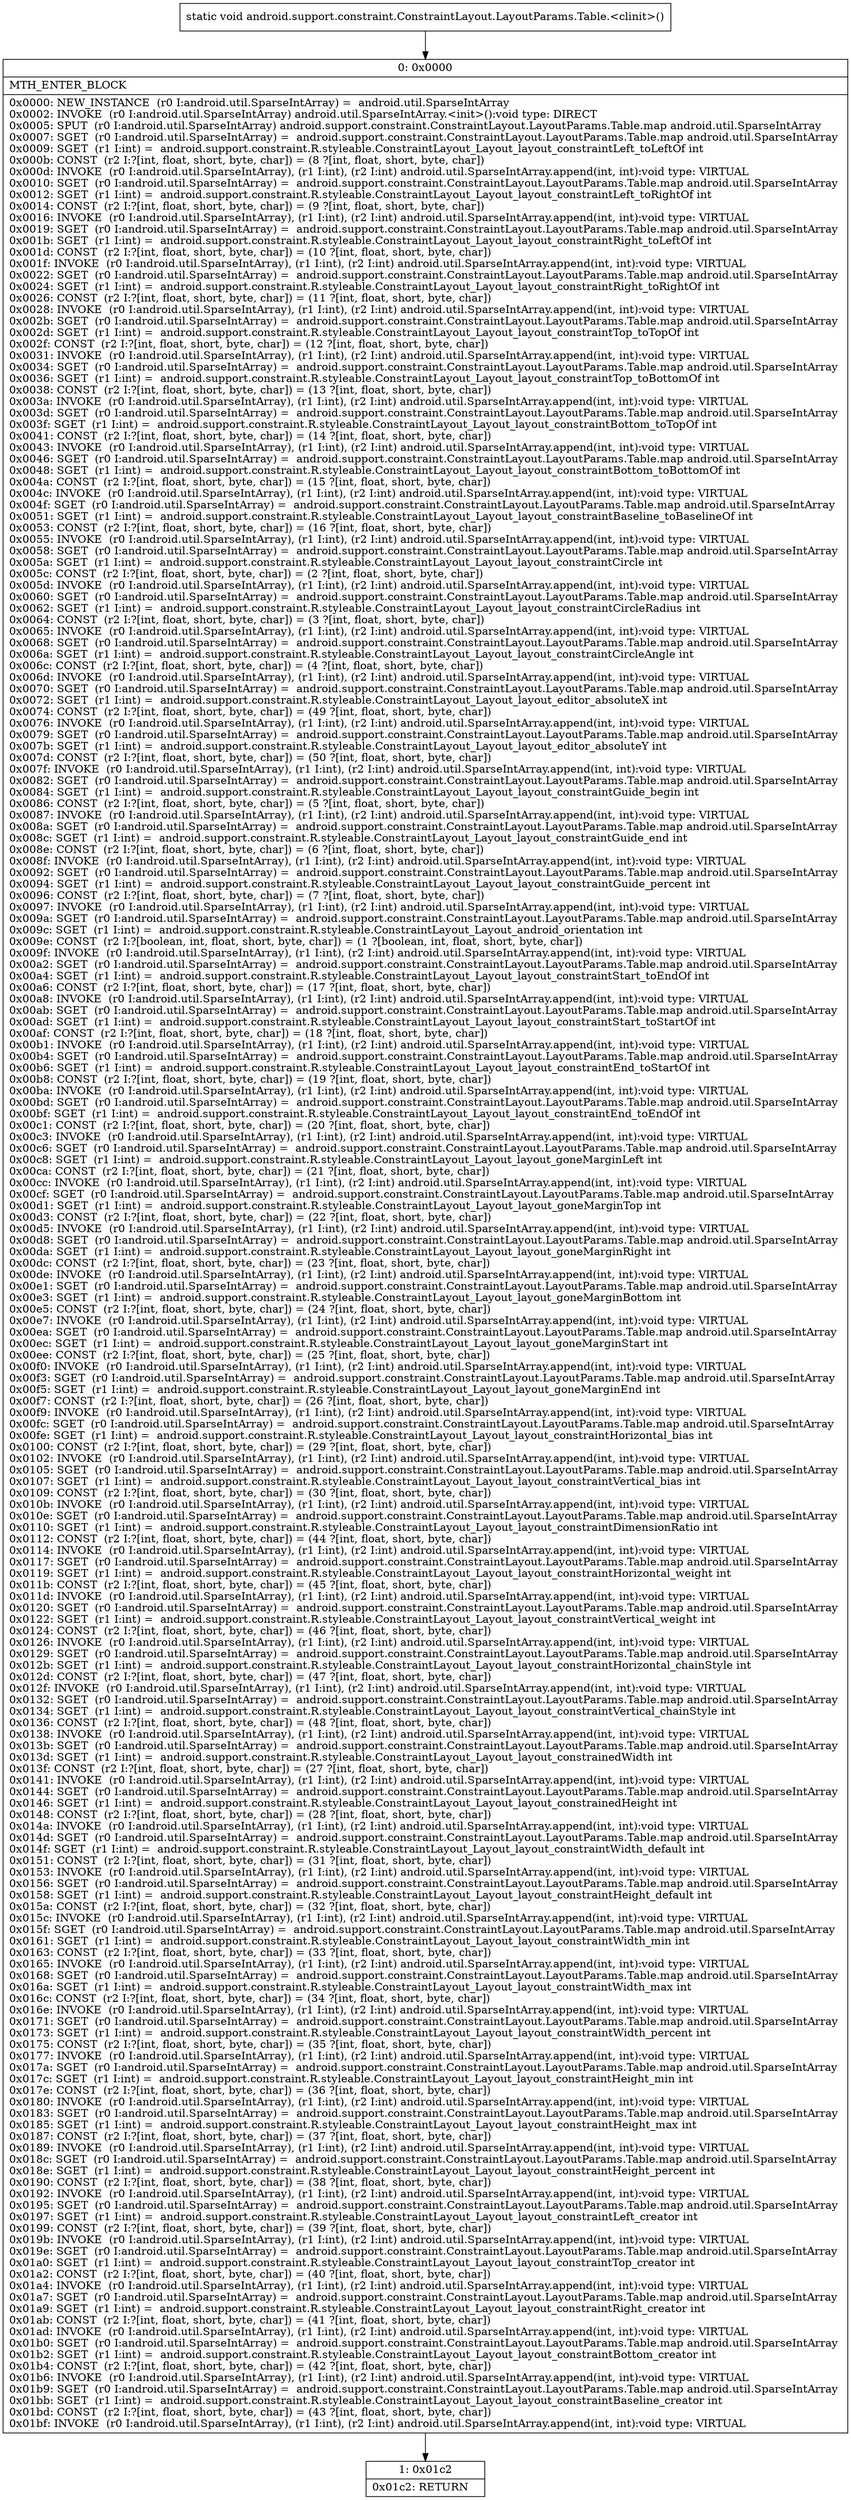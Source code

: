 digraph "CFG forandroid.support.constraint.ConstraintLayout.LayoutParams.Table.\<clinit\>()V" {
Node_0 [shape=record,label="{0\:\ 0x0000|MTH_ENTER_BLOCK\l|0x0000: NEW_INSTANCE  (r0 I:android.util.SparseIntArray) =  android.util.SparseIntArray \l0x0002: INVOKE  (r0 I:android.util.SparseIntArray) android.util.SparseIntArray.\<init\>():void type: DIRECT \l0x0005: SPUT  (r0 I:android.util.SparseIntArray) android.support.constraint.ConstraintLayout.LayoutParams.Table.map android.util.SparseIntArray \l0x0007: SGET  (r0 I:android.util.SparseIntArray) =  android.support.constraint.ConstraintLayout.LayoutParams.Table.map android.util.SparseIntArray \l0x0009: SGET  (r1 I:int) =  android.support.constraint.R.styleable.ConstraintLayout_Layout_layout_constraintLeft_toLeftOf int \l0x000b: CONST  (r2 I:?[int, float, short, byte, char]) = (8 ?[int, float, short, byte, char]) \l0x000d: INVOKE  (r0 I:android.util.SparseIntArray), (r1 I:int), (r2 I:int) android.util.SparseIntArray.append(int, int):void type: VIRTUAL \l0x0010: SGET  (r0 I:android.util.SparseIntArray) =  android.support.constraint.ConstraintLayout.LayoutParams.Table.map android.util.SparseIntArray \l0x0012: SGET  (r1 I:int) =  android.support.constraint.R.styleable.ConstraintLayout_Layout_layout_constraintLeft_toRightOf int \l0x0014: CONST  (r2 I:?[int, float, short, byte, char]) = (9 ?[int, float, short, byte, char]) \l0x0016: INVOKE  (r0 I:android.util.SparseIntArray), (r1 I:int), (r2 I:int) android.util.SparseIntArray.append(int, int):void type: VIRTUAL \l0x0019: SGET  (r0 I:android.util.SparseIntArray) =  android.support.constraint.ConstraintLayout.LayoutParams.Table.map android.util.SparseIntArray \l0x001b: SGET  (r1 I:int) =  android.support.constraint.R.styleable.ConstraintLayout_Layout_layout_constraintRight_toLeftOf int \l0x001d: CONST  (r2 I:?[int, float, short, byte, char]) = (10 ?[int, float, short, byte, char]) \l0x001f: INVOKE  (r0 I:android.util.SparseIntArray), (r1 I:int), (r2 I:int) android.util.SparseIntArray.append(int, int):void type: VIRTUAL \l0x0022: SGET  (r0 I:android.util.SparseIntArray) =  android.support.constraint.ConstraintLayout.LayoutParams.Table.map android.util.SparseIntArray \l0x0024: SGET  (r1 I:int) =  android.support.constraint.R.styleable.ConstraintLayout_Layout_layout_constraintRight_toRightOf int \l0x0026: CONST  (r2 I:?[int, float, short, byte, char]) = (11 ?[int, float, short, byte, char]) \l0x0028: INVOKE  (r0 I:android.util.SparseIntArray), (r1 I:int), (r2 I:int) android.util.SparseIntArray.append(int, int):void type: VIRTUAL \l0x002b: SGET  (r0 I:android.util.SparseIntArray) =  android.support.constraint.ConstraintLayout.LayoutParams.Table.map android.util.SparseIntArray \l0x002d: SGET  (r1 I:int) =  android.support.constraint.R.styleable.ConstraintLayout_Layout_layout_constraintTop_toTopOf int \l0x002f: CONST  (r2 I:?[int, float, short, byte, char]) = (12 ?[int, float, short, byte, char]) \l0x0031: INVOKE  (r0 I:android.util.SparseIntArray), (r1 I:int), (r2 I:int) android.util.SparseIntArray.append(int, int):void type: VIRTUAL \l0x0034: SGET  (r0 I:android.util.SparseIntArray) =  android.support.constraint.ConstraintLayout.LayoutParams.Table.map android.util.SparseIntArray \l0x0036: SGET  (r1 I:int) =  android.support.constraint.R.styleable.ConstraintLayout_Layout_layout_constraintTop_toBottomOf int \l0x0038: CONST  (r2 I:?[int, float, short, byte, char]) = (13 ?[int, float, short, byte, char]) \l0x003a: INVOKE  (r0 I:android.util.SparseIntArray), (r1 I:int), (r2 I:int) android.util.SparseIntArray.append(int, int):void type: VIRTUAL \l0x003d: SGET  (r0 I:android.util.SparseIntArray) =  android.support.constraint.ConstraintLayout.LayoutParams.Table.map android.util.SparseIntArray \l0x003f: SGET  (r1 I:int) =  android.support.constraint.R.styleable.ConstraintLayout_Layout_layout_constraintBottom_toTopOf int \l0x0041: CONST  (r2 I:?[int, float, short, byte, char]) = (14 ?[int, float, short, byte, char]) \l0x0043: INVOKE  (r0 I:android.util.SparseIntArray), (r1 I:int), (r2 I:int) android.util.SparseIntArray.append(int, int):void type: VIRTUAL \l0x0046: SGET  (r0 I:android.util.SparseIntArray) =  android.support.constraint.ConstraintLayout.LayoutParams.Table.map android.util.SparseIntArray \l0x0048: SGET  (r1 I:int) =  android.support.constraint.R.styleable.ConstraintLayout_Layout_layout_constraintBottom_toBottomOf int \l0x004a: CONST  (r2 I:?[int, float, short, byte, char]) = (15 ?[int, float, short, byte, char]) \l0x004c: INVOKE  (r0 I:android.util.SparseIntArray), (r1 I:int), (r2 I:int) android.util.SparseIntArray.append(int, int):void type: VIRTUAL \l0x004f: SGET  (r0 I:android.util.SparseIntArray) =  android.support.constraint.ConstraintLayout.LayoutParams.Table.map android.util.SparseIntArray \l0x0051: SGET  (r1 I:int) =  android.support.constraint.R.styleable.ConstraintLayout_Layout_layout_constraintBaseline_toBaselineOf int \l0x0053: CONST  (r2 I:?[int, float, short, byte, char]) = (16 ?[int, float, short, byte, char]) \l0x0055: INVOKE  (r0 I:android.util.SparseIntArray), (r1 I:int), (r2 I:int) android.util.SparseIntArray.append(int, int):void type: VIRTUAL \l0x0058: SGET  (r0 I:android.util.SparseIntArray) =  android.support.constraint.ConstraintLayout.LayoutParams.Table.map android.util.SparseIntArray \l0x005a: SGET  (r1 I:int) =  android.support.constraint.R.styleable.ConstraintLayout_Layout_layout_constraintCircle int \l0x005c: CONST  (r2 I:?[int, float, short, byte, char]) = (2 ?[int, float, short, byte, char]) \l0x005d: INVOKE  (r0 I:android.util.SparseIntArray), (r1 I:int), (r2 I:int) android.util.SparseIntArray.append(int, int):void type: VIRTUAL \l0x0060: SGET  (r0 I:android.util.SparseIntArray) =  android.support.constraint.ConstraintLayout.LayoutParams.Table.map android.util.SparseIntArray \l0x0062: SGET  (r1 I:int) =  android.support.constraint.R.styleable.ConstraintLayout_Layout_layout_constraintCircleRadius int \l0x0064: CONST  (r2 I:?[int, float, short, byte, char]) = (3 ?[int, float, short, byte, char]) \l0x0065: INVOKE  (r0 I:android.util.SparseIntArray), (r1 I:int), (r2 I:int) android.util.SparseIntArray.append(int, int):void type: VIRTUAL \l0x0068: SGET  (r0 I:android.util.SparseIntArray) =  android.support.constraint.ConstraintLayout.LayoutParams.Table.map android.util.SparseIntArray \l0x006a: SGET  (r1 I:int) =  android.support.constraint.R.styleable.ConstraintLayout_Layout_layout_constraintCircleAngle int \l0x006c: CONST  (r2 I:?[int, float, short, byte, char]) = (4 ?[int, float, short, byte, char]) \l0x006d: INVOKE  (r0 I:android.util.SparseIntArray), (r1 I:int), (r2 I:int) android.util.SparseIntArray.append(int, int):void type: VIRTUAL \l0x0070: SGET  (r0 I:android.util.SparseIntArray) =  android.support.constraint.ConstraintLayout.LayoutParams.Table.map android.util.SparseIntArray \l0x0072: SGET  (r1 I:int) =  android.support.constraint.R.styleable.ConstraintLayout_Layout_layout_editor_absoluteX int \l0x0074: CONST  (r2 I:?[int, float, short, byte, char]) = (49 ?[int, float, short, byte, char]) \l0x0076: INVOKE  (r0 I:android.util.SparseIntArray), (r1 I:int), (r2 I:int) android.util.SparseIntArray.append(int, int):void type: VIRTUAL \l0x0079: SGET  (r0 I:android.util.SparseIntArray) =  android.support.constraint.ConstraintLayout.LayoutParams.Table.map android.util.SparseIntArray \l0x007b: SGET  (r1 I:int) =  android.support.constraint.R.styleable.ConstraintLayout_Layout_layout_editor_absoluteY int \l0x007d: CONST  (r2 I:?[int, float, short, byte, char]) = (50 ?[int, float, short, byte, char]) \l0x007f: INVOKE  (r0 I:android.util.SparseIntArray), (r1 I:int), (r2 I:int) android.util.SparseIntArray.append(int, int):void type: VIRTUAL \l0x0082: SGET  (r0 I:android.util.SparseIntArray) =  android.support.constraint.ConstraintLayout.LayoutParams.Table.map android.util.SparseIntArray \l0x0084: SGET  (r1 I:int) =  android.support.constraint.R.styleable.ConstraintLayout_Layout_layout_constraintGuide_begin int \l0x0086: CONST  (r2 I:?[int, float, short, byte, char]) = (5 ?[int, float, short, byte, char]) \l0x0087: INVOKE  (r0 I:android.util.SparseIntArray), (r1 I:int), (r2 I:int) android.util.SparseIntArray.append(int, int):void type: VIRTUAL \l0x008a: SGET  (r0 I:android.util.SparseIntArray) =  android.support.constraint.ConstraintLayout.LayoutParams.Table.map android.util.SparseIntArray \l0x008c: SGET  (r1 I:int) =  android.support.constraint.R.styleable.ConstraintLayout_Layout_layout_constraintGuide_end int \l0x008e: CONST  (r2 I:?[int, float, short, byte, char]) = (6 ?[int, float, short, byte, char]) \l0x008f: INVOKE  (r0 I:android.util.SparseIntArray), (r1 I:int), (r2 I:int) android.util.SparseIntArray.append(int, int):void type: VIRTUAL \l0x0092: SGET  (r0 I:android.util.SparseIntArray) =  android.support.constraint.ConstraintLayout.LayoutParams.Table.map android.util.SparseIntArray \l0x0094: SGET  (r1 I:int) =  android.support.constraint.R.styleable.ConstraintLayout_Layout_layout_constraintGuide_percent int \l0x0096: CONST  (r2 I:?[int, float, short, byte, char]) = (7 ?[int, float, short, byte, char]) \l0x0097: INVOKE  (r0 I:android.util.SparseIntArray), (r1 I:int), (r2 I:int) android.util.SparseIntArray.append(int, int):void type: VIRTUAL \l0x009a: SGET  (r0 I:android.util.SparseIntArray) =  android.support.constraint.ConstraintLayout.LayoutParams.Table.map android.util.SparseIntArray \l0x009c: SGET  (r1 I:int) =  android.support.constraint.R.styleable.ConstraintLayout_Layout_android_orientation int \l0x009e: CONST  (r2 I:?[boolean, int, float, short, byte, char]) = (1 ?[boolean, int, float, short, byte, char]) \l0x009f: INVOKE  (r0 I:android.util.SparseIntArray), (r1 I:int), (r2 I:int) android.util.SparseIntArray.append(int, int):void type: VIRTUAL \l0x00a2: SGET  (r0 I:android.util.SparseIntArray) =  android.support.constraint.ConstraintLayout.LayoutParams.Table.map android.util.SparseIntArray \l0x00a4: SGET  (r1 I:int) =  android.support.constraint.R.styleable.ConstraintLayout_Layout_layout_constraintStart_toEndOf int \l0x00a6: CONST  (r2 I:?[int, float, short, byte, char]) = (17 ?[int, float, short, byte, char]) \l0x00a8: INVOKE  (r0 I:android.util.SparseIntArray), (r1 I:int), (r2 I:int) android.util.SparseIntArray.append(int, int):void type: VIRTUAL \l0x00ab: SGET  (r0 I:android.util.SparseIntArray) =  android.support.constraint.ConstraintLayout.LayoutParams.Table.map android.util.SparseIntArray \l0x00ad: SGET  (r1 I:int) =  android.support.constraint.R.styleable.ConstraintLayout_Layout_layout_constraintStart_toStartOf int \l0x00af: CONST  (r2 I:?[int, float, short, byte, char]) = (18 ?[int, float, short, byte, char]) \l0x00b1: INVOKE  (r0 I:android.util.SparseIntArray), (r1 I:int), (r2 I:int) android.util.SparseIntArray.append(int, int):void type: VIRTUAL \l0x00b4: SGET  (r0 I:android.util.SparseIntArray) =  android.support.constraint.ConstraintLayout.LayoutParams.Table.map android.util.SparseIntArray \l0x00b6: SGET  (r1 I:int) =  android.support.constraint.R.styleable.ConstraintLayout_Layout_layout_constraintEnd_toStartOf int \l0x00b8: CONST  (r2 I:?[int, float, short, byte, char]) = (19 ?[int, float, short, byte, char]) \l0x00ba: INVOKE  (r0 I:android.util.SparseIntArray), (r1 I:int), (r2 I:int) android.util.SparseIntArray.append(int, int):void type: VIRTUAL \l0x00bd: SGET  (r0 I:android.util.SparseIntArray) =  android.support.constraint.ConstraintLayout.LayoutParams.Table.map android.util.SparseIntArray \l0x00bf: SGET  (r1 I:int) =  android.support.constraint.R.styleable.ConstraintLayout_Layout_layout_constraintEnd_toEndOf int \l0x00c1: CONST  (r2 I:?[int, float, short, byte, char]) = (20 ?[int, float, short, byte, char]) \l0x00c3: INVOKE  (r0 I:android.util.SparseIntArray), (r1 I:int), (r2 I:int) android.util.SparseIntArray.append(int, int):void type: VIRTUAL \l0x00c6: SGET  (r0 I:android.util.SparseIntArray) =  android.support.constraint.ConstraintLayout.LayoutParams.Table.map android.util.SparseIntArray \l0x00c8: SGET  (r1 I:int) =  android.support.constraint.R.styleable.ConstraintLayout_Layout_layout_goneMarginLeft int \l0x00ca: CONST  (r2 I:?[int, float, short, byte, char]) = (21 ?[int, float, short, byte, char]) \l0x00cc: INVOKE  (r0 I:android.util.SparseIntArray), (r1 I:int), (r2 I:int) android.util.SparseIntArray.append(int, int):void type: VIRTUAL \l0x00cf: SGET  (r0 I:android.util.SparseIntArray) =  android.support.constraint.ConstraintLayout.LayoutParams.Table.map android.util.SparseIntArray \l0x00d1: SGET  (r1 I:int) =  android.support.constraint.R.styleable.ConstraintLayout_Layout_layout_goneMarginTop int \l0x00d3: CONST  (r2 I:?[int, float, short, byte, char]) = (22 ?[int, float, short, byte, char]) \l0x00d5: INVOKE  (r0 I:android.util.SparseIntArray), (r1 I:int), (r2 I:int) android.util.SparseIntArray.append(int, int):void type: VIRTUAL \l0x00d8: SGET  (r0 I:android.util.SparseIntArray) =  android.support.constraint.ConstraintLayout.LayoutParams.Table.map android.util.SparseIntArray \l0x00da: SGET  (r1 I:int) =  android.support.constraint.R.styleable.ConstraintLayout_Layout_layout_goneMarginRight int \l0x00dc: CONST  (r2 I:?[int, float, short, byte, char]) = (23 ?[int, float, short, byte, char]) \l0x00de: INVOKE  (r0 I:android.util.SparseIntArray), (r1 I:int), (r2 I:int) android.util.SparseIntArray.append(int, int):void type: VIRTUAL \l0x00e1: SGET  (r0 I:android.util.SparseIntArray) =  android.support.constraint.ConstraintLayout.LayoutParams.Table.map android.util.SparseIntArray \l0x00e3: SGET  (r1 I:int) =  android.support.constraint.R.styleable.ConstraintLayout_Layout_layout_goneMarginBottom int \l0x00e5: CONST  (r2 I:?[int, float, short, byte, char]) = (24 ?[int, float, short, byte, char]) \l0x00e7: INVOKE  (r0 I:android.util.SparseIntArray), (r1 I:int), (r2 I:int) android.util.SparseIntArray.append(int, int):void type: VIRTUAL \l0x00ea: SGET  (r0 I:android.util.SparseIntArray) =  android.support.constraint.ConstraintLayout.LayoutParams.Table.map android.util.SparseIntArray \l0x00ec: SGET  (r1 I:int) =  android.support.constraint.R.styleable.ConstraintLayout_Layout_layout_goneMarginStart int \l0x00ee: CONST  (r2 I:?[int, float, short, byte, char]) = (25 ?[int, float, short, byte, char]) \l0x00f0: INVOKE  (r0 I:android.util.SparseIntArray), (r1 I:int), (r2 I:int) android.util.SparseIntArray.append(int, int):void type: VIRTUAL \l0x00f3: SGET  (r0 I:android.util.SparseIntArray) =  android.support.constraint.ConstraintLayout.LayoutParams.Table.map android.util.SparseIntArray \l0x00f5: SGET  (r1 I:int) =  android.support.constraint.R.styleable.ConstraintLayout_Layout_layout_goneMarginEnd int \l0x00f7: CONST  (r2 I:?[int, float, short, byte, char]) = (26 ?[int, float, short, byte, char]) \l0x00f9: INVOKE  (r0 I:android.util.SparseIntArray), (r1 I:int), (r2 I:int) android.util.SparseIntArray.append(int, int):void type: VIRTUAL \l0x00fc: SGET  (r0 I:android.util.SparseIntArray) =  android.support.constraint.ConstraintLayout.LayoutParams.Table.map android.util.SparseIntArray \l0x00fe: SGET  (r1 I:int) =  android.support.constraint.R.styleable.ConstraintLayout_Layout_layout_constraintHorizontal_bias int \l0x0100: CONST  (r2 I:?[int, float, short, byte, char]) = (29 ?[int, float, short, byte, char]) \l0x0102: INVOKE  (r0 I:android.util.SparseIntArray), (r1 I:int), (r2 I:int) android.util.SparseIntArray.append(int, int):void type: VIRTUAL \l0x0105: SGET  (r0 I:android.util.SparseIntArray) =  android.support.constraint.ConstraintLayout.LayoutParams.Table.map android.util.SparseIntArray \l0x0107: SGET  (r1 I:int) =  android.support.constraint.R.styleable.ConstraintLayout_Layout_layout_constraintVertical_bias int \l0x0109: CONST  (r2 I:?[int, float, short, byte, char]) = (30 ?[int, float, short, byte, char]) \l0x010b: INVOKE  (r0 I:android.util.SparseIntArray), (r1 I:int), (r2 I:int) android.util.SparseIntArray.append(int, int):void type: VIRTUAL \l0x010e: SGET  (r0 I:android.util.SparseIntArray) =  android.support.constraint.ConstraintLayout.LayoutParams.Table.map android.util.SparseIntArray \l0x0110: SGET  (r1 I:int) =  android.support.constraint.R.styleable.ConstraintLayout_Layout_layout_constraintDimensionRatio int \l0x0112: CONST  (r2 I:?[int, float, short, byte, char]) = (44 ?[int, float, short, byte, char]) \l0x0114: INVOKE  (r0 I:android.util.SparseIntArray), (r1 I:int), (r2 I:int) android.util.SparseIntArray.append(int, int):void type: VIRTUAL \l0x0117: SGET  (r0 I:android.util.SparseIntArray) =  android.support.constraint.ConstraintLayout.LayoutParams.Table.map android.util.SparseIntArray \l0x0119: SGET  (r1 I:int) =  android.support.constraint.R.styleable.ConstraintLayout_Layout_layout_constraintHorizontal_weight int \l0x011b: CONST  (r2 I:?[int, float, short, byte, char]) = (45 ?[int, float, short, byte, char]) \l0x011d: INVOKE  (r0 I:android.util.SparseIntArray), (r1 I:int), (r2 I:int) android.util.SparseIntArray.append(int, int):void type: VIRTUAL \l0x0120: SGET  (r0 I:android.util.SparseIntArray) =  android.support.constraint.ConstraintLayout.LayoutParams.Table.map android.util.SparseIntArray \l0x0122: SGET  (r1 I:int) =  android.support.constraint.R.styleable.ConstraintLayout_Layout_layout_constraintVertical_weight int \l0x0124: CONST  (r2 I:?[int, float, short, byte, char]) = (46 ?[int, float, short, byte, char]) \l0x0126: INVOKE  (r0 I:android.util.SparseIntArray), (r1 I:int), (r2 I:int) android.util.SparseIntArray.append(int, int):void type: VIRTUAL \l0x0129: SGET  (r0 I:android.util.SparseIntArray) =  android.support.constraint.ConstraintLayout.LayoutParams.Table.map android.util.SparseIntArray \l0x012b: SGET  (r1 I:int) =  android.support.constraint.R.styleable.ConstraintLayout_Layout_layout_constraintHorizontal_chainStyle int \l0x012d: CONST  (r2 I:?[int, float, short, byte, char]) = (47 ?[int, float, short, byte, char]) \l0x012f: INVOKE  (r0 I:android.util.SparseIntArray), (r1 I:int), (r2 I:int) android.util.SparseIntArray.append(int, int):void type: VIRTUAL \l0x0132: SGET  (r0 I:android.util.SparseIntArray) =  android.support.constraint.ConstraintLayout.LayoutParams.Table.map android.util.SparseIntArray \l0x0134: SGET  (r1 I:int) =  android.support.constraint.R.styleable.ConstraintLayout_Layout_layout_constraintVertical_chainStyle int \l0x0136: CONST  (r2 I:?[int, float, short, byte, char]) = (48 ?[int, float, short, byte, char]) \l0x0138: INVOKE  (r0 I:android.util.SparseIntArray), (r1 I:int), (r2 I:int) android.util.SparseIntArray.append(int, int):void type: VIRTUAL \l0x013b: SGET  (r0 I:android.util.SparseIntArray) =  android.support.constraint.ConstraintLayout.LayoutParams.Table.map android.util.SparseIntArray \l0x013d: SGET  (r1 I:int) =  android.support.constraint.R.styleable.ConstraintLayout_Layout_layout_constrainedWidth int \l0x013f: CONST  (r2 I:?[int, float, short, byte, char]) = (27 ?[int, float, short, byte, char]) \l0x0141: INVOKE  (r0 I:android.util.SparseIntArray), (r1 I:int), (r2 I:int) android.util.SparseIntArray.append(int, int):void type: VIRTUAL \l0x0144: SGET  (r0 I:android.util.SparseIntArray) =  android.support.constraint.ConstraintLayout.LayoutParams.Table.map android.util.SparseIntArray \l0x0146: SGET  (r1 I:int) =  android.support.constraint.R.styleable.ConstraintLayout_Layout_layout_constrainedHeight int \l0x0148: CONST  (r2 I:?[int, float, short, byte, char]) = (28 ?[int, float, short, byte, char]) \l0x014a: INVOKE  (r0 I:android.util.SparseIntArray), (r1 I:int), (r2 I:int) android.util.SparseIntArray.append(int, int):void type: VIRTUAL \l0x014d: SGET  (r0 I:android.util.SparseIntArray) =  android.support.constraint.ConstraintLayout.LayoutParams.Table.map android.util.SparseIntArray \l0x014f: SGET  (r1 I:int) =  android.support.constraint.R.styleable.ConstraintLayout_Layout_layout_constraintWidth_default int \l0x0151: CONST  (r2 I:?[int, float, short, byte, char]) = (31 ?[int, float, short, byte, char]) \l0x0153: INVOKE  (r0 I:android.util.SparseIntArray), (r1 I:int), (r2 I:int) android.util.SparseIntArray.append(int, int):void type: VIRTUAL \l0x0156: SGET  (r0 I:android.util.SparseIntArray) =  android.support.constraint.ConstraintLayout.LayoutParams.Table.map android.util.SparseIntArray \l0x0158: SGET  (r1 I:int) =  android.support.constraint.R.styleable.ConstraintLayout_Layout_layout_constraintHeight_default int \l0x015a: CONST  (r2 I:?[int, float, short, byte, char]) = (32 ?[int, float, short, byte, char]) \l0x015c: INVOKE  (r0 I:android.util.SparseIntArray), (r1 I:int), (r2 I:int) android.util.SparseIntArray.append(int, int):void type: VIRTUAL \l0x015f: SGET  (r0 I:android.util.SparseIntArray) =  android.support.constraint.ConstraintLayout.LayoutParams.Table.map android.util.SparseIntArray \l0x0161: SGET  (r1 I:int) =  android.support.constraint.R.styleable.ConstraintLayout_Layout_layout_constraintWidth_min int \l0x0163: CONST  (r2 I:?[int, float, short, byte, char]) = (33 ?[int, float, short, byte, char]) \l0x0165: INVOKE  (r0 I:android.util.SparseIntArray), (r1 I:int), (r2 I:int) android.util.SparseIntArray.append(int, int):void type: VIRTUAL \l0x0168: SGET  (r0 I:android.util.SparseIntArray) =  android.support.constraint.ConstraintLayout.LayoutParams.Table.map android.util.SparseIntArray \l0x016a: SGET  (r1 I:int) =  android.support.constraint.R.styleable.ConstraintLayout_Layout_layout_constraintWidth_max int \l0x016c: CONST  (r2 I:?[int, float, short, byte, char]) = (34 ?[int, float, short, byte, char]) \l0x016e: INVOKE  (r0 I:android.util.SparseIntArray), (r1 I:int), (r2 I:int) android.util.SparseIntArray.append(int, int):void type: VIRTUAL \l0x0171: SGET  (r0 I:android.util.SparseIntArray) =  android.support.constraint.ConstraintLayout.LayoutParams.Table.map android.util.SparseIntArray \l0x0173: SGET  (r1 I:int) =  android.support.constraint.R.styleable.ConstraintLayout_Layout_layout_constraintWidth_percent int \l0x0175: CONST  (r2 I:?[int, float, short, byte, char]) = (35 ?[int, float, short, byte, char]) \l0x0177: INVOKE  (r0 I:android.util.SparseIntArray), (r1 I:int), (r2 I:int) android.util.SparseIntArray.append(int, int):void type: VIRTUAL \l0x017a: SGET  (r0 I:android.util.SparseIntArray) =  android.support.constraint.ConstraintLayout.LayoutParams.Table.map android.util.SparseIntArray \l0x017c: SGET  (r1 I:int) =  android.support.constraint.R.styleable.ConstraintLayout_Layout_layout_constraintHeight_min int \l0x017e: CONST  (r2 I:?[int, float, short, byte, char]) = (36 ?[int, float, short, byte, char]) \l0x0180: INVOKE  (r0 I:android.util.SparseIntArray), (r1 I:int), (r2 I:int) android.util.SparseIntArray.append(int, int):void type: VIRTUAL \l0x0183: SGET  (r0 I:android.util.SparseIntArray) =  android.support.constraint.ConstraintLayout.LayoutParams.Table.map android.util.SparseIntArray \l0x0185: SGET  (r1 I:int) =  android.support.constraint.R.styleable.ConstraintLayout_Layout_layout_constraintHeight_max int \l0x0187: CONST  (r2 I:?[int, float, short, byte, char]) = (37 ?[int, float, short, byte, char]) \l0x0189: INVOKE  (r0 I:android.util.SparseIntArray), (r1 I:int), (r2 I:int) android.util.SparseIntArray.append(int, int):void type: VIRTUAL \l0x018c: SGET  (r0 I:android.util.SparseIntArray) =  android.support.constraint.ConstraintLayout.LayoutParams.Table.map android.util.SparseIntArray \l0x018e: SGET  (r1 I:int) =  android.support.constraint.R.styleable.ConstraintLayout_Layout_layout_constraintHeight_percent int \l0x0190: CONST  (r2 I:?[int, float, short, byte, char]) = (38 ?[int, float, short, byte, char]) \l0x0192: INVOKE  (r0 I:android.util.SparseIntArray), (r1 I:int), (r2 I:int) android.util.SparseIntArray.append(int, int):void type: VIRTUAL \l0x0195: SGET  (r0 I:android.util.SparseIntArray) =  android.support.constraint.ConstraintLayout.LayoutParams.Table.map android.util.SparseIntArray \l0x0197: SGET  (r1 I:int) =  android.support.constraint.R.styleable.ConstraintLayout_Layout_layout_constraintLeft_creator int \l0x0199: CONST  (r2 I:?[int, float, short, byte, char]) = (39 ?[int, float, short, byte, char]) \l0x019b: INVOKE  (r0 I:android.util.SparseIntArray), (r1 I:int), (r2 I:int) android.util.SparseIntArray.append(int, int):void type: VIRTUAL \l0x019e: SGET  (r0 I:android.util.SparseIntArray) =  android.support.constraint.ConstraintLayout.LayoutParams.Table.map android.util.SparseIntArray \l0x01a0: SGET  (r1 I:int) =  android.support.constraint.R.styleable.ConstraintLayout_Layout_layout_constraintTop_creator int \l0x01a2: CONST  (r2 I:?[int, float, short, byte, char]) = (40 ?[int, float, short, byte, char]) \l0x01a4: INVOKE  (r0 I:android.util.SparseIntArray), (r1 I:int), (r2 I:int) android.util.SparseIntArray.append(int, int):void type: VIRTUAL \l0x01a7: SGET  (r0 I:android.util.SparseIntArray) =  android.support.constraint.ConstraintLayout.LayoutParams.Table.map android.util.SparseIntArray \l0x01a9: SGET  (r1 I:int) =  android.support.constraint.R.styleable.ConstraintLayout_Layout_layout_constraintRight_creator int \l0x01ab: CONST  (r2 I:?[int, float, short, byte, char]) = (41 ?[int, float, short, byte, char]) \l0x01ad: INVOKE  (r0 I:android.util.SparseIntArray), (r1 I:int), (r2 I:int) android.util.SparseIntArray.append(int, int):void type: VIRTUAL \l0x01b0: SGET  (r0 I:android.util.SparseIntArray) =  android.support.constraint.ConstraintLayout.LayoutParams.Table.map android.util.SparseIntArray \l0x01b2: SGET  (r1 I:int) =  android.support.constraint.R.styleable.ConstraintLayout_Layout_layout_constraintBottom_creator int \l0x01b4: CONST  (r2 I:?[int, float, short, byte, char]) = (42 ?[int, float, short, byte, char]) \l0x01b6: INVOKE  (r0 I:android.util.SparseIntArray), (r1 I:int), (r2 I:int) android.util.SparseIntArray.append(int, int):void type: VIRTUAL \l0x01b9: SGET  (r0 I:android.util.SparseIntArray) =  android.support.constraint.ConstraintLayout.LayoutParams.Table.map android.util.SparseIntArray \l0x01bb: SGET  (r1 I:int) =  android.support.constraint.R.styleable.ConstraintLayout_Layout_layout_constraintBaseline_creator int \l0x01bd: CONST  (r2 I:?[int, float, short, byte, char]) = (43 ?[int, float, short, byte, char]) \l0x01bf: INVOKE  (r0 I:android.util.SparseIntArray), (r1 I:int), (r2 I:int) android.util.SparseIntArray.append(int, int):void type: VIRTUAL \l}"];
Node_1 [shape=record,label="{1\:\ 0x01c2|0x01c2: RETURN   \l}"];
MethodNode[shape=record,label="{static void android.support.constraint.ConstraintLayout.LayoutParams.Table.\<clinit\>() }"];
MethodNode -> Node_0;
Node_0 -> Node_1;
}

